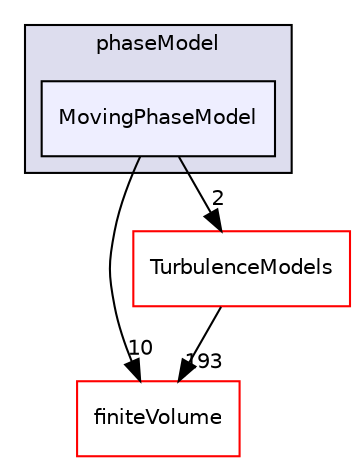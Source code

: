 digraph "src/phaseSystemModels/reactingEulerFoam/phaseSystems/phaseModel/MovingPhaseModel" {
  bgcolor=transparent;
  compound=true
  node [ fontsize="10", fontname="Helvetica"];
  edge [ labelfontsize="10", labelfontname="Helvetica"];
  subgraph clusterdir_4215db06b45072fc38364f35455e65ba {
    graph [ bgcolor="#ddddee", pencolor="black", label="phaseModel" fontname="Helvetica", fontsize="10", URL="dir_4215db06b45072fc38364f35455e65ba.html"]
  dir_102a2cc142b7cc873b2f8b6cb5e31b74 [shape=box, label="MovingPhaseModel", style="filled", fillcolor="#eeeeff", pencolor="black", URL="dir_102a2cc142b7cc873b2f8b6cb5e31b74.html"];
  }
  dir_9bd15774b555cf7259a6fa18f99fe99b [shape=box label="finiteVolume" color="red" URL="dir_9bd15774b555cf7259a6fa18f99fe99b.html"];
  dir_1eda626aeac0f0ad2848c36acaa5d501 [shape=box label="TurbulenceModels" color="red" URL="dir_1eda626aeac0f0ad2848c36acaa5d501.html"];
  dir_1eda626aeac0f0ad2848c36acaa5d501->dir_9bd15774b555cf7259a6fa18f99fe99b [headlabel="193", labeldistance=1.5 headhref="dir_002933_000814.html"];
  dir_102a2cc142b7cc873b2f8b6cb5e31b74->dir_9bd15774b555cf7259a6fa18f99fe99b [headlabel="10", labeldistance=1.5 headhref="dir_003225_000814.html"];
  dir_102a2cc142b7cc873b2f8b6cb5e31b74->dir_1eda626aeac0f0ad2848c36acaa5d501 [headlabel="2", labeldistance=1.5 headhref="dir_003225_002933.html"];
}
